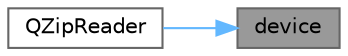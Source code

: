 digraph "device"
{
 // LATEX_PDF_SIZE
  bgcolor="transparent";
  edge [fontname=Helvetica,fontsize=10,labelfontname=Helvetica,labelfontsize=10];
  node [fontname=Helvetica,fontsize=10,shape=box,height=0.2,width=0.4];
  rankdir="RL";
  Node1 [id="Node000001",label="device",height=0.2,width=0.4,color="gray40", fillcolor="grey60", style="filled", fontcolor="black",tooltip="Returns device used for reading zip archive."];
  Node1 -> Node2 [id="edge1_Node000001_Node000002",dir="back",color="steelblue1",style="solid",tooltip=" "];
  Node2 [id="Node000002",label="QZipReader",height=0.2,width=0.4,color="grey40", fillcolor="white", style="filled",URL="$class_q_zip_reader.html#a410adf443e748d6c435902fc21ec2d7b",tooltip="Create a new zip archive that operates on the archive found in device."];
}
